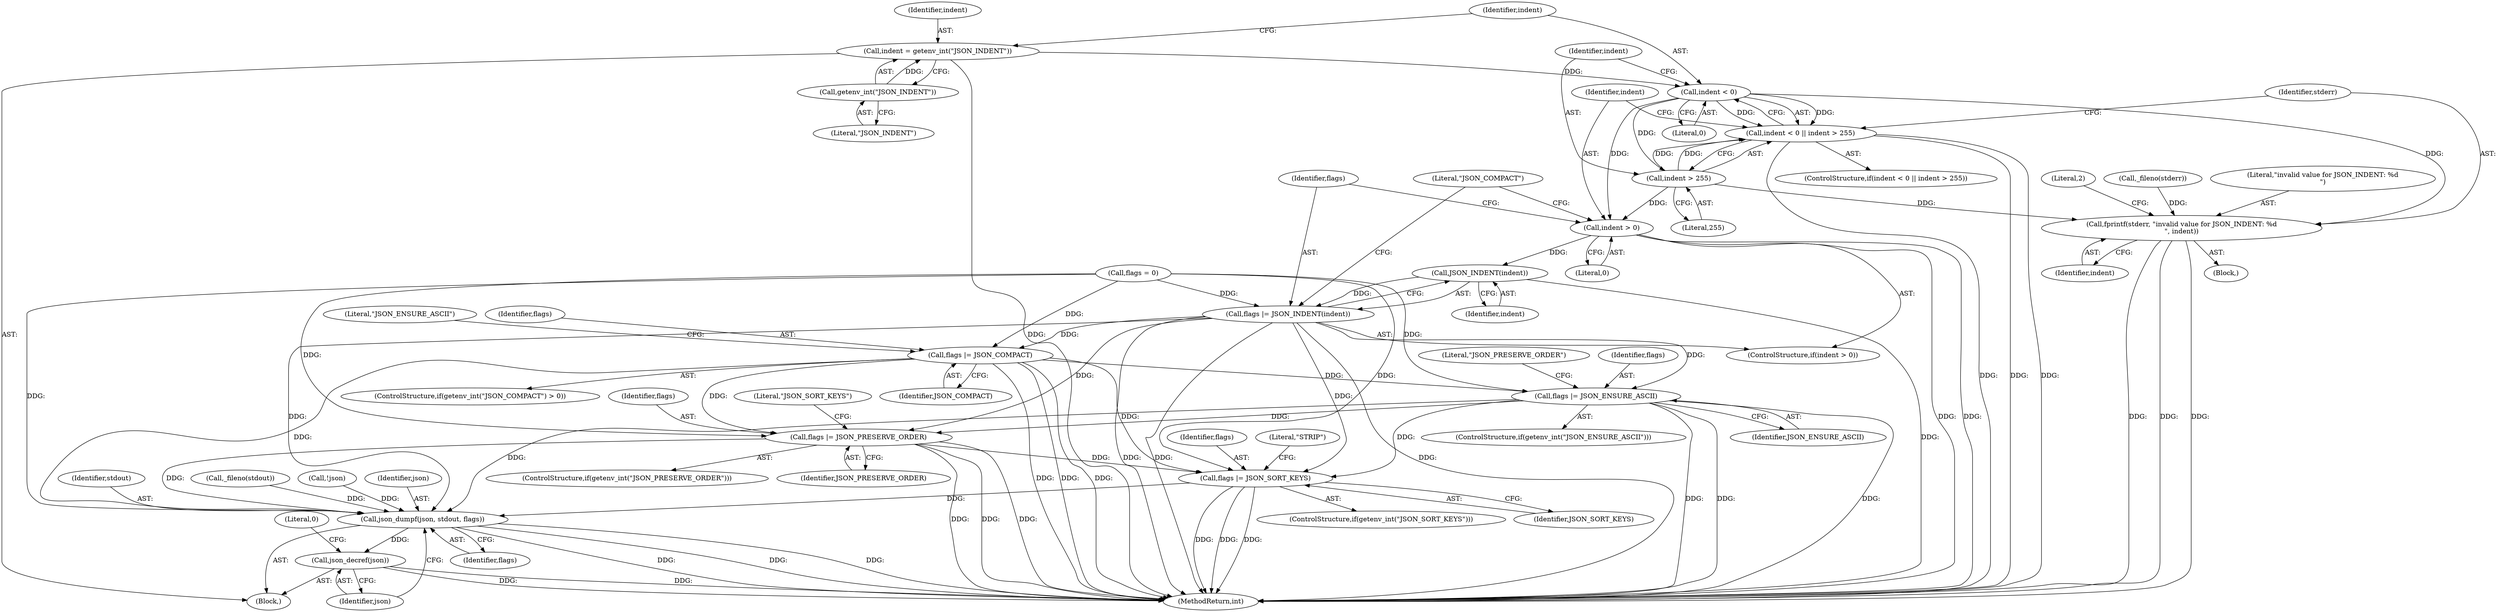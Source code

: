 digraph "0_jansson_8f80c2d83808150724d31793e6ade92749b1faa4_11@API" {
"1000119" [label="(Call,indent = getenv_int(\"JSON_INDENT\"))"];
"1000121" [label="(Call,getenv_int(\"JSON_INDENT\"))"];
"1000125" [label="(Call,indent < 0)"];
"1000124" [label="(Call,indent < 0 || indent > 255)"];
"1000128" [label="(Call,indent > 255)"];
"1000132" [label="(Call,fprintf(stderr, \"invalid value for JSON_INDENT: %d\n\", indent))"];
"1000139" [label="(Call,indent > 0)"];
"1000144" [label="(Call,JSON_INDENT(indent))"];
"1000142" [label="(Call,flags |= JSON_INDENT(indent))"];
"1000151" [label="(Call,flags |= JSON_COMPACT)"];
"1000157" [label="(Call,flags |= JSON_ENSURE_ASCII)"];
"1000163" [label="(Call,flags |= JSON_PRESERVE_ORDER)"];
"1000169" [label="(Call,flags |= JSON_SORT_KEYS)"];
"1000287" [label="(Call,json_dumpf(json, stdout, flags))"];
"1000291" [label="(Call,json_decref(json))"];
"1000120" [label="(Identifier,indent)"];
"1000137" [label="(Literal,2)"];
"1000124" [label="(Call,indent < 0 || indent > 255)"];
"1000288" [label="(Identifier,json)"];
"1000171" [label="(Identifier,JSON_SORT_KEYS)"];
"1000141" [label="(Literal,0)"];
"1000149" [label="(Literal,\"JSON_COMPACT\")"];
"1000121" [label="(Call,getenv_int(\"JSON_INDENT\"))"];
"1000151" [label="(Call,flags |= JSON_COMPACT)"];
"1000126" [label="(Identifier,indent)"];
"1000162" [label="(Literal,\"JSON_PRESERVE_ORDER\")"];
"1000146" [label="(ControlStructure,if(getenv_int(\"JSON_COMPACT\") > 0))"];
"1000153" [label="(Identifier,JSON_COMPACT)"];
"1000160" [label="(ControlStructure,if(getenv_int(\"JSON_PRESERVE_ORDER\")))"];
"1000289" [label="(Identifier,stdout)"];
"1000291" [label="(Call,json_decref(json))"];
"1000129" [label="(Identifier,indent)"];
"1000295" [label="(MethodReturn,int)"];
"1000287" [label="(Call,json_dumpf(json, stdout, flags))"];
"1000156" [label="(Literal,\"JSON_ENSURE_ASCII\")"];
"1000294" [label="(Literal,0)"];
"1000165" [label="(Identifier,JSON_PRESERVE_ORDER)"];
"1000122" [label="(Literal,\"JSON_INDENT\")"];
"1000164" [label="(Identifier,flags)"];
"1000127" [label="(Literal,0)"];
"1000152" [label="(Identifier,flags)"];
"1000119" [label="(Call,indent = getenv_int(\"JSON_INDENT\"))"];
"1000112" [label="(Call,_fileno(stdout))"];
"1000157" [label="(Call,flags |= JSON_ENSURE_ASCII)"];
"1000139" [label="(Call,indent > 0)"];
"1000292" [label="(Identifier,json)"];
"1000125" [label="(Call,indent < 0)"];
"1000159" [label="(Identifier,JSON_ENSURE_ASCII)"];
"1000163" [label="(Call,flags |= JSON_PRESERVE_ORDER)"];
"1000170" [label="(Identifier,flags)"];
"1000143" [label="(Identifier,flags)"];
"1000174" [label="(Literal,\"STRIP\")"];
"1000131" [label="(Block,)"];
"1000132" [label="(Call,fprintf(stderr, \"invalid value for JSON_INDENT: %d\n\", indent))"];
"1000166" [label="(ControlStructure,if(getenv_int(\"JSON_SORT_KEYS\")))"];
"1000267" [label="(Call,!json)"];
"1000106" [label="(Call,flags = 0)"];
"1000123" [label="(ControlStructure,if(indent < 0 || indent > 255))"];
"1000128" [label="(Call,indent > 255)"];
"1000133" [label="(Identifier,stderr)"];
"1000116" [label="(Call,_fileno(stderr))"];
"1000138" [label="(ControlStructure,if(indent > 0))"];
"1000158" [label="(Identifier,flags)"];
"1000134" [label="(Literal,\"invalid value for JSON_INDENT: %d\n\")"];
"1000145" [label="(Identifier,indent)"];
"1000140" [label="(Identifier,indent)"];
"1000169" [label="(Call,flags |= JSON_SORT_KEYS)"];
"1000154" [label="(ControlStructure,if(getenv_int(\"JSON_ENSURE_ASCII\")))"];
"1000103" [label="(Block,)"];
"1000142" [label="(Call,flags |= JSON_INDENT(indent))"];
"1000135" [label="(Identifier,indent)"];
"1000290" [label="(Identifier,flags)"];
"1000168" [label="(Literal,\"JSON_SORT_KEYS\")"];
"1000144" [label="(Call,JSON_INDENT(indent))"];
"1000130" [label="(Literal,255)"];
"1000119" -> "1000103"  [label="AST: "];
"1000119" -> "1000121"  [label="CFG: "];
"1000120" -> "1000119"  [label="AST: "];
"1000121" -> "1000119"  [label="AST: "];
"1000126" -> "1000119"  [label="CFG: "];
"1000119" -> "1000295"  [label="DDG: "];
"1000121" -> "1000119"  [label="DDG: "];
"1000119" -> "1000125"  [label="DDG: "];
"1000121" -> "1000122"  [label="CFG: "];
"1000122" -> "1000121"  [label="AST: "];
"1000125" -> "1000124"  [label="AST: "];
"1000125" -> "1000127"  [label="CFG: "];
"1000126" -> "1000125"  [label="AST: "];
"1000127" -> "1000125"  [label="AST: "];
"1000129" -> "1000125"  [label="CFG: "];
"1000124" -> "1000125"  [label="CFG: "];
"1000125" -> "1000124"  [label="DDG: "];
"1000125" -> "1000124"  [label="DDG: "];
"1000125" -> "1000128"  [label="DDG: "];
"1000125" -> "1000132"  [label="DDG: "];
"1000125" -> "1000139"  [label="DDG: "];
"1000124" -> "1000123"  [label="AST: "];
"1000124" -> "1000128"  [label="CFG: "];
"1000128" -> "1000124"  [label="AST: "];
"1000133" -> "1000124"  [label="CFG: "];
"1000140" -> "1000124"  [label="CFG: "];
"1000124" -> "1000295"  [label="DDG: "];
"1000124" -> "1000295"  [label="DDG: "];
"1000124" -> "1000295"  [label="DDG: "];
"1000128" -> "1000124"  [label="DDG: "];
"1000128" -> "1000124"  [label="DDG: "];
"1000128" -> "1000130"  [label="CFG: "];
"1000129" -> "1000128"  [label="AST: "];
"1000130" -> "1000128"  [label="AST: "];
"1000128" -> "1000132"  [label="DDG: "];
"1000128" -> "1000139"  [label="DDG: "];
"1000132" -> "1000131"  [label="AST: "];
"1000132" -> "1000135"  [label="CFG: "];
"1000133" -> "1000132"  [label="AST: "];
"1000134" -> "1000132"  [label="AST: "];
"1000135" -> "1000132"  [label="AST: "];
"1000137" -> "1000132"  [label="CFG: "];
"1000132" -> "1000295"  [label="DDG: "];
"1000132" -> "1000295"  [label="DDG: "];
"1000132" -> "1000295"  [label="DDG: "];
"1000116" -> "1000132"  [label="DDG: "];
"1000139" -> "1000138"  [label="AST: "];
"1000139" -> "1000141"  [label="CFG: "];
"1000140" -> "1000139"  [label="AST: "];
"1000141" -> "1000139"  [label="AST: "];
"1000143" -> "1000139"  [label="CFG: "];
"1000149" -> "1000139"  [label="CFG: "];
"1000139" -> "1000295"  [label="DDG: "];
"1000139" -> "1000295"  [label="DDG: "];
"1000139" -> "1000144"  [label="DDG: "];
"1000144" -> "1000142"  [label="AST: "];
"1000144" -> "1000145"  [label="CFG: "];
"1000145" -> "1000144"  [label="AST: "];
"1000142" -> "1000144"  [label="CFG: "];
"1000144" -> "1000295"  [label="DDG: "];
"1000144" -> "1000142"  [label="DDG: "];
"1000142" -> "1000138"  [label="AST: "];
"1000143" -> "1000142"  [label="AST: "];
"1000149" -> "1000142"  [label="CFG: "];
"1000142" -> "1000295"  [label="DDG: "];
"1000142" -> "1000295"  [label="DDG: "];
"1000142" -> "1000295"  [label="DDG: "];
"1000106" -> "1000142"  [label="DDG: "];
"1000142" -> "1000151"  [label="DDG: "];
"1000142" -> "1000157"  [label="DDG: "];
"1000142" -> "1000163"  [label="DDG: "];
"1000142" -> "1000169"  [label="DDG: "];
"1000142" -> "1000287"  [label="DDG: "];
"1000151" -> "1000146"  [label="AST: "];
"1000151" -> "1000153"  [label="CFG: "];
"1000152" -> "1000151"  [label="AST: "];
"1000153" -> "1000151"  [label="AST: "];
"1000156" -> "1000151"  [label="CFG: "];
"1000151" -> "1000295"  [label="DDG: "];
"1000151" -> "1000295"  [label="DDG: "];
"1000151" -> "1000295"  [label="DDG: "];
"1000106" -> "1000151"  [label="DDG: "];
"1000151" -> "1000157"  [label="DDG: "];
"1000151" -> "1000163"  [label="DDG: "];
"1000151" -> "1000169"  [label="DDG: "];
"1000151" -> "1000287"  [label="DDG: "];
"1000157" -> "1000154"  [label="AST: "];
"1000157" -> "1000159"  [label="CFG: "];
"1000158" -> "1000157"  [label="AST: "];
"1000159" -> "1000157"  [label="AST: "];
"1000162" -> "1000157"  [label="CFG: "];
"1000157" -> "1000295"  [label="DDG: "];
"1000157" -> "1000295"  [label="DDG: "];
"1000157" -> "1000295"  [label="DDG: "];
"1000106" -> "1000157"  [label="DDG: "];
"1000157" -> "1000163"  [label="DDG: "];
"1000157" -> "1000169"  [label="DDG: "];
"1000157" -> "1000287"  [label="DDG: "];
"1000163" -> "1000160"  [label="AST: "];
"1000163" -> "1000165"  [label="CFG: "];
"1000164" -> "1000163"  [label="AST: "];
"1000165" -> "1000163"  [label="AST: "];
"1000168" -> "1000163"  [label="CFG: "];
"1000163" -> "1000295"  [label="DDG: "];
"1000163" -> "1000295"  [label="DDG: "];
"1000163" -> "1000295"  [label="DDG: "];
"1000106" -> "1000163"  [label="DDG: "];
"1000163" -> "1000169"  [label="DDG: "];
"1000163" -> "1000287"  [label="DDG: "];
"1000169" -> "1000166"  [label="AST: "];
"1000169" -> "1000171"  [label="CFG: "];
"1000170" -> "1000169"  [label="AST: "];
"1000171" -> "1000169"  [label="AST: "];
"1000174" -> "1000169"  [label="CFG: "];
"1000169" -> "1000295"  [label="DDG: "];
"1000169" -> "1000295"  [label="DDG: "];
"1000169" -> "1000295"  [label="DDG: "];
"1000106" -> "1000169"  [label="DDG: "];
"1000169" -> "1000287"  [label="DDG: "];
"1000287" -> "1000103"  [label="AST: "];
"1000287" -> "1000290"  [label="CFG: "];
"1000288" -> "1000287"  [label="AST: "];
"1000289" -> "1000287"  [label="AST: "];
"1000290" -> "1000287"  [label="AST: "];
"1000292" -> "1000287"  [label="CFG: "];
"1000287" -> "1000295"  [label="DDG: "];
"1000287" -> "1000295"  [label="DDG: "];
"1000287" -> "1000295"  [label="DDG: "];
"1000267" -> "1000287"  [label="DDG: "];
"1000112" -> "1000287"  [label="DDG: "];
"1000106" -> "1000287"  [label="DDG: "];
"1000287" -> "1000291"  [label="DDG: "];
"1000291" -> "1000103"  [label="AST: "];
"1000291" -> "1000292"  [label="CFG: "];
"1000292" -> "1000291"  [label="AST: "];
"1000294" -> "1000291"  [label="CFG: "];
"1000291" -> "1000295"  [label="DDG: "];
"1000291" -> "1000295"  [label="DDG: "];
}
